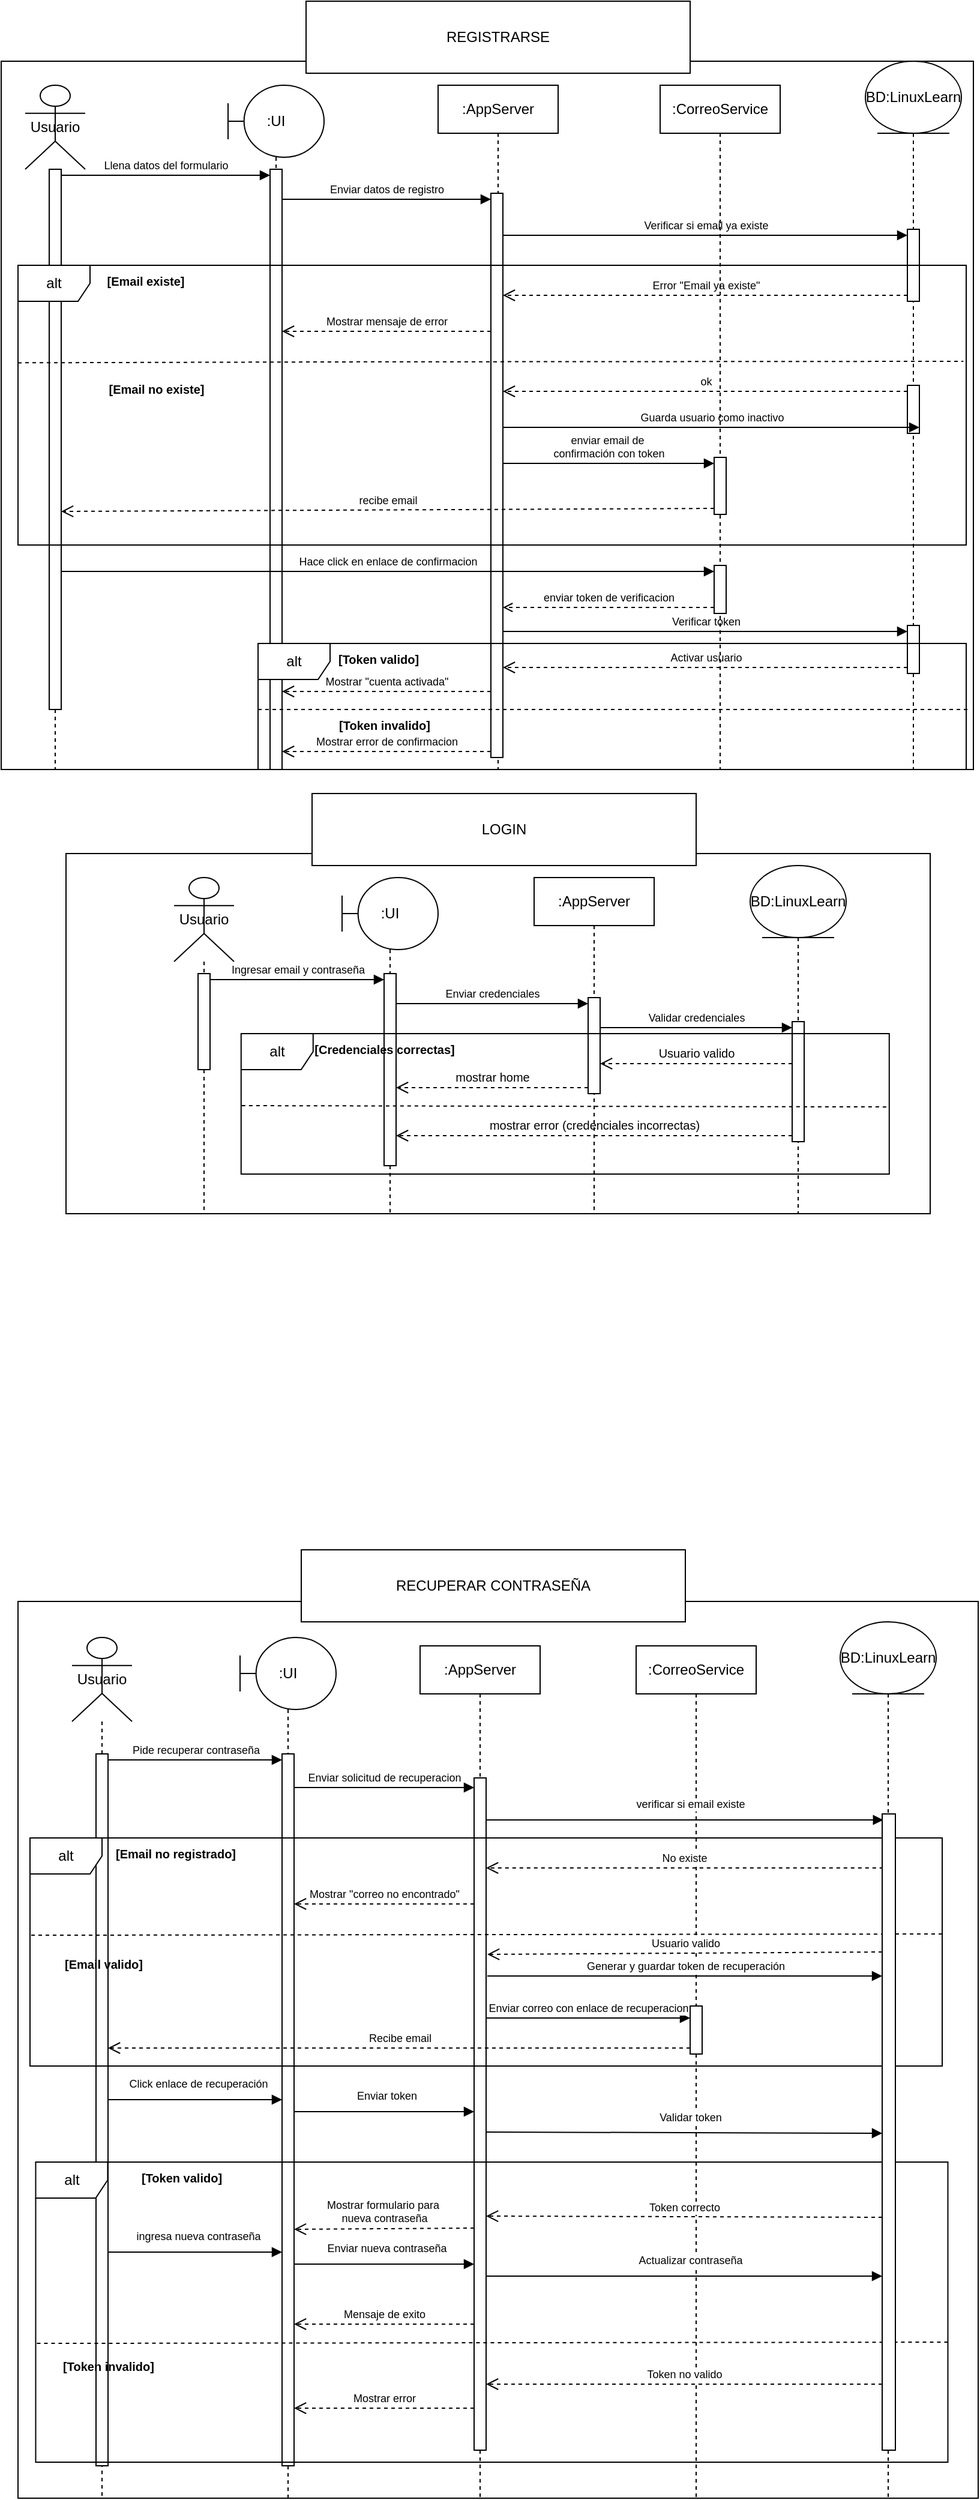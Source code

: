 <mxfile version="28.1.2">
  <diagram name="Página-1" id="nSUWDhd3Jh8U2nydc0y9">
    <mxGraphModel dx="336" dy="-464" grid="1" gridSize="10" guides="1" tooltips="1" connect="1" arrows="1" fold="1" page="1" pageScale="1" pageWidth="827" pageHeight="1169" math="0" shadow="0">
      <root>
        <mxCell id="0" />
        <mxCell id="1" parent="0" />
        <mxCell id="R3Ze9OEiheNbRMXw7LAC-172" value="" style="html=1;points=[[0,0,0,0,5],[0,1,0,0,-5],[1,0,0,0,5],[1,1,0,0,-5]];perimeter=orthogonalPerimeter;outlineConnect=0;targetShapes=umlLifeline;portConstraint=eastwest;newEdgeStyle={&quot;curved&quot;:0,&quot;rounded&quot;:0};" vertex="1" parent="1">
          <mxGeometry x="1226" y="2802" width="10" height="28" as="geometry" />
        </mxCell>
        <mxCell id="R3Ze9OEiheNbRMXw7LAC-193" value="" style="html=1;points=[[0,0,0,0,5],[0,1,0,0,-5],[1,0,0,0,5],[1,1,0,0,-5]];perimeter=orthogonalPerimeter;outlineConnect=0;targetShapes=umlLifeline;portConstraint=eastwest;newEdgeStyle={&quot;curved&quot;:0,&quot;rounded&quot;:0};" vertex="1" parent="1">
          <mxGeometry x="1225" y="3020" width="10" height="20" as="geometry" />
        </mxCell>
        <mxCell id="R3Ze9OEiheNbRMXw7LAC-201" value="" style="html=1;points=[[0,0,0,0,5],[0,1,0,0,-5],[1,0,0,0,5],[1,1,0,0,-5]];perimeter=orthogonalPerimeter;outlineConnect=0;targetShapes=umlLifeline;portConstraint=eastwest;newEdgeStyle={&quot;curved&quot;:0,&quot;rounded&quot;:0};" vertex="1" parent="1">
          <mxGeometry x="1225" y="3060" width="10" height="20" as="geometry" />
        </mxCell>
        <mxCell id="R3Ze9OEiheNbRMXw7LAC-167" value="" style="html=1;points=[[0,0,0,0,5],[0,1,0,0,-5],[1,0,0,0,5],[1,1,0,0,-5]];perimeter=orthogonalPerimeter;outlineConnect=0;targetShapes=umlLifeline;portConstraint=eastwest;newEdgeStyle={&quot;curved&quot;:0,&quot;rounded&quot;:0};" vertex="1" parent="1">
          <mxGeometry x="1065" y="2760" width="10" height="30" as="geometry" />
        </mxCell>
        <mxCell id="R3Ze9OEiheNbRMXw7LAC-194" value="" style="html=1;points=[[0,0,0,0,5],[0,1,0,0,-5],[1,0,0,0,5],[1,1,0,0,-5]];perimeter=orthogonalPerimeter;outlineConnect=0;targetShapes=umlLifeline;portConstraint=eastwest;newEdgeStyle={&quot;curved&quot;:0,&quot;rounded&quot;:0};" vertex="1" parent="1">
          <mxGeometry x="1065" y="3031" width="10" height="29" as="geometry" />
        </mxCell>
        <mxCell id="R3Ze9OEiheNbRMXw7LAC-198" value="" style="html=1;points=[[0,0,0,0,5],[0,1,0,0,-5],[1,0,0,0,5],[1,1,0,0,-5]];perimeter=orthogonalPerimeter;outlineConnect=0;targetShapes=umlLifeline;portConstraint=eastwest;newEdgeStyle={&quot;curved&quot;:0,&quot;rounded&quot;:0};" vertex="1" parent="1">
          <mxGeometry x="1065" y="3060" width="10" height="60" as="geometry" />
        </mxCell>
        <mxCell id="R3Ze9OEiheNbRMXw7LAC-207" value="" style="html=1;points=[[0,0,0,0,5],[0,1,0,0,-5],[1,0,0,0,5],[1,1,0,0,-5]];perimeter=orthogonalPerimeter;outlineConnect=0;targetShapes=umlLifeline;portConstraint=eastwest;newEdgeStyle={&quot;curved&quot;:0,&quot;rounded&quot;:0};" vertex="1" parent="1">
          <mxGeometry x="1065" y="3180" width="10" height="30" as="geometry" />
        </mxCell>
        <mxCell id="R3Ze9OEiheNbRMXw7LAC-120" value="" style="rounded=0;whiteSpace=wrap;html=1;labelBackgroundColor=none;" vertex="1" parent="1">
          <mxGeometry x="845" y="2513" width="800" height="747" as="geometry" />
        </mxCell>
        <mxCell id="aPycU-Eq9o8mFGcGbb0F-111" value="" style="html=1;points=[[0,0,0,0,5],[0,1,0,0,-5],[1,0,0,0,5],[1,1,0,0,-5]];perimeter=orthogonalPerimeter;outlineConnect=0;targetShapes=umlLifeline;portConstraint=eastwest;newEdgeStyle={&quot;curved&quot;:0,&quot;rounded&quot;:0};labelBackgroundColor=none;" parent="1" vertex="1">
          <mxGeometry x="1596" y="1626" width="10" height="34" as="geometry" />
        </mxCell>
        <mxCell id="aPycU-Eq9o8mFGcGbb0F-105" value="" style="html=1;points=[[0,0,0,0,5],[0,1,0,0,-5],[1,0,0,0,5],[1,1,0,0,-5]];perimeter=orthogonalPerimeter;outlineConnect=0;targetShapes=umlLifeline;portConstraint=eastwest;newEdgeStyle={&quot;curved&quot;:0,&quot;rounded&quot;:0};labelBackgroundColor=none;" parent="1" vertex="1">
          <mxGeometry x="1596" y="1600" width="10" height="30" as="geometry" />
        </mxCell>
        <mxCell id="aPycU-Eq9o8mFGcGbb0F-99" value="" style="html=1;points=[[0,0,0,0,5],[0,1,0,0,-5],[1,0,0,0,5],[1,1,0,0,-5]];perimeter=orthogonalPerimeter;outlineConnect=0;targetShapes=umlLifeline;portConstraint=eastwest;newEdgeStyle={&quot;curved&quot;:0,&quot;rounded&quot;:0};labelBackgroundColor=none;" parent="1" vertex="1">
          <mxGeometry x="1135" y="1570" width="10" height="30" as="geometry" />
        </mxCell>
        <mxCell id="aPycU-Eq9o8mFGcGbb0F-7" value="" style="rounded=0;whiteSpace=wrap;html=1;labelBackgroundColor=none;" parent="1" vertex="1">
          <mxGeometry x="831" y="1230" width="810" height="590" as="geometry" />
        </mxCell>
        <mxCell id="aPycU-Eq9o8mFGcGbb0F-8" value="Usuario" style="shape=umlLifeline;perimeter=lifelinePerimeter;whiteSpace=wrap;html=1;container=1;dropTarget=0;collapsible=0;recursiveResize=0;outlineConnect=0;portConstraint=eastwest;newEdgeStyle={&quot;curved&quot;:0,&quot;rounded&quot;:0};participant=umlActor;size=70;labelBackgroundColor=none;" parent="1" vertex="1">
          <mxGeometry x="851" y="1250" width="50" height="570" as="geometry" />
        </mxCell>
        <mxCell id="aPycU-Eq9o8mFGcGbb0F-88" value="" style="html=1;points=[[0,0,0,0,5],[0,1,0,0,-5],[1,0,0,0,5],[1,1,0,0,-5]];perimeter=orthogonalPerimeter;outlineConnect=0;targetShapes=umlLifeline;portConstraint=eastwest;newEdgeStyle={&quot;curved&quot;:0,&quot;rounded&quot;:0};labelBackgroundColor=none;" parent="aPycU-Eq9o8mFGcGbb0F-8" vertex="1">
          <mxGeometry x="20" y="70" width="10" height="80" as="geometry" />
        </mxCell>
        <mxCell id="aPycU-Eq9o8mFGcGbb0F-107" value="" style="html=1;points=[[0,0,0,0,5],[0,1,0,0,-5],[1,0,0,0,5],[1,1,0,0,-5]];perimeter=orthogonalPerimeter;outlineConnect=0;targetShapes=umlLifeline;portConstraint=eastwest;newEdgeStyle={&quot;curved&quot;:0,&quot;rounded&quot;:0};labelBackgroundColor=none;" parent="aPycU-Eq9o8mFGcGbb0F-8" vertex="1">
          <mxGeometry x="20" y="350" width="10" height="60" as="geometry" />
        </mxCell>
        <mxCell id="R3Ze9OEiheNbRMXw7LAC-75" value="" style="html=1;points=[[0,0,0,0,5],[0,1,0,0,-5],[1,0,0,0,5],[1,1,0,0,-5]];perimeter=orthogonalPerimeter;outlineConnect=0;targetShapes=umlLifeline;portConstraint=eastwest;newEdgeStyle={&quot;curved&quot;:0,&quot;rounded&quot;:0};" vertex="1" parent="aPycU-Eq9o8mFGcGbb0F-8">
          <mxGeometry x="20" y="70" width="10" height="450" as="geometry" />
        </mxCell>
        <mxCell id="aPycU-Eq9o8mFGcGbb0F-9" value="REGISTRARSE" style="rounded=0;whiteSpace=wrap;html=1;labelBackgroundColor=none;" parent="1" vertex="1">
          <mxGeometry x="1085" y="1180" width="320" height="60" as="geometry" />
        </mxCell>
        <mxCell id="aPycU-Eq9o8mFGcGbb0F-16" value=":UI" style="shape=umlLifeline;perimeter=lifelinePerimeter;whiteSpace=wrap;html=1;container=1;dropTarget=0;collapsible=0;recursiveResize=0;outlineConnect=0;portConstraint=eastwest;newEdgeStyle={&quot;curved&quot;:0,&quot;rounded&quot;:0};participant=umlBoundary;size=60;align=center;labelBackgroundColor=none;" parent="1" vertex="1">
          <mxGeometry x="1020" y="1250" width="80" height="570" as="geometry" />
        </mxCell>
        <mxCell id="R3Ze9OEiheNbRMXw7LAC-128" value="" style="html=1;points=[[0,0,0,0,5],[0,1,0,0,-5],[1,0,0,0,5],[1,1,0,0,-5]];perimeter=orthogonalPerimeter;outlineConnect=0;targetShapes=umlLifeline;portConstraint=eastwest;newEdgeStyle={&quot;curved&quot;:0,&quot;rounded&quot;:0};" vertex="1" parent="aPycU-Eq9o8mFGcGbb0F-16">
          <mxGeometry x="35" y="200" width="10" height="80" as="geometry" />
        </mxCell>
        <mxCell id="R3Ze9OEiheNbRMXw7LAC-130" value="" style="html=1;points=[[0,0,0,0,5],[0,1,0,0,-5],[1,0,0,0,5],[1,1,0,0,-5]];perimeter=orthogonalPerimeter;outlineConnect=0;targetShapes=umlLifeline;portConstraint=eastwest;newEdgeStyle={&quot;curved&quot;:0,&quot;rounded&quot;:0};" vertex="1" parent="aPycU-Eq9o8mFGcGbb0F-16">
          <mxGeometry x="35" y="500" width="10" height="60" as="geometry" />
        </mxCell>
        <mxCell id="aPycU-Eq9o8mFGcGbb0F-89" value="" style="html=1;points=[[0,0,0,0,5],[0,1,0,0,-5],[1,0,0,0,5],[1,1,0,0,-5]];perimeter=orthogonalPerimeter;outlineConnect=0;targetShapes=umlLifeline;portConstraint=eastwest;newEdgeStyle={&quot;curved&quot;:0,&quot;rounded&quot;:0};labelBackgroundColor=none;" parent="aPycU-Eq9o8mFGcGbb0F-16" vertex="1">
          <mxGeometry x="35" y="70" width="10" height="30" as="geometry" />
        </mxCell>
        <mxCell id="R3Ze9OEiheNbRMXw7LAC-76" value="" style="html=1;points=[[0,0,0,0,5],[0,1,0,0,-5],[1,0,0,0,5],[1,1,0,0,-5]];perimeter=orthogonalPerimeter;outlineConnect=0;targetShapes=umlLifeline;portConstraint=eastwest;newEdgeStyle={&quot;curved&quot;:0,&quot;rounded&quot;:0};" vertex="1" parent="aPycU-Eq9o8mFGcGbb0F-16">
          <mxGeometry x="35" y="70" width="10" height="500" as="geometry" />
        </mxCell>
        <mxCell id="aPycU-Eq9o8mFGcGbb0F-18" value="BD:LinuxLearn" style="shape=umlLifeline;perimeter=lifelinePerimeter;whiteSpace=wrap;html=1;container=1;dropTarget=0;collapsible=0;recursiveResize=0;outlineConnect=0;portConstraint=eastwest;newEdgeStyle={&quot;curved&quot;:0,&quot;rounded&quot;:0};participant=umlEntity;size=60;labelBackgroundColor=none;" parent="1" vertex="1">
          <mxGeometry x="1551" y="1230" width="80" height="590" as="geometry" />
        </mxCell>
        <mxCell id="aPycU-Eq9o8mFGcGbb0F-93" value="" style="html=1;points=[[0,0,0,0,5],[0,1,0,0,-5],[1,0,0,0,5],[1,1,0,0,-5]];perimeter=orthogonalPerimeter;outlineConnect=0;targetShapes=umlLifeline;portConstraint=eastwest;newEdgeStyle={&quot;curved&quot;:0,&quot;rounded&quot;:0};labelBackgroundColor=none;" parent="aPycU-Eq9o8mFGcGbb0F-18" vertex="1">
          <mxGeometry x="35" y="140" width="10" height="60" as="geometry" />
        </mxCell>
        <mxCell id="aPycU-Eq9o8mFGcGbb0F-121" value="" style="html=1;points=[[0,0,0,0,5],[0,1,0,0,-5],[1,0,0,0,5],[1,1,0,0,-5]];perimeter=orthogonalPerimeter;outlineConnect=0;targetShapes=umlLifeline;portConstraint=eastwest;newEdgeStyle={&quot;curved&quot;:0,&quot;rounded&quot;:0};labelBackgroundColor=none;" parent="aPycU-Eq9o8mFGcGbb0F-18" vertex="1">
          <mxGeometry x="35" y="470" width="10" height="40" as="geometry" />
        </mxCell>
        <mxCell id="R3Ze9OEiheNbRMXw7LAC-79" value="" style="html=1;points=[[0,0,0,0,5],[0,1,0,0,-5],[1,0,0,0,5],[1,1,0,0,-5]];perimeter=orthogonalPerimeter;outlineConnect=0;targetShapes=umlLifeline;portConstraint=eastwest;newEdgeStyle={&quot;curved&quot;:0,&quot;rounded&quot;:0};" vertex="1" parent="aPycU-Eq9o8mFGcGbb0F-18">
          <mxGeometry x="35" y="270" width="10" height="40" as="geometry" />
        </mxCell>
        <mxCell id="aPycU-Eq9o8mFGcGbb0F-19" value=":AppServer" style="shape=umlLifeline;perimeter=lifelinePerimeter;whiteSpace=wrap;html=1;container=1;dropTarget=0;collapsible=0;recursiveResize=0;outlineConnect=0;portConstraint=eastwest;newEdgeStyle={&quot;curved&quot;:0,&quot;rounded&quot;:0};labelBackgroundColor=none;" parent="1" vertex="1">
          <mxGeometry x="1195" y="1250" width="100" height="570" as="geometry" />
        </mxCell>
        <mxCell id="aPycU-Eq9o8mFGcGbb0F-136" value="" style="html=1;points=[[0,0,0,0,5],[0,1,0,0,-5],[1,0,0,0,5],[1,1,0,0,-5]];perimeter=orthogonalPerimeter;outlineConnect=0;targetShapes=umlLifeline;portConstraint=eastwest;newEdgeStyle={&quot;curved&quot;:0,&quot;rounded&quot;:0};labelBackgroundColor=none;" parent="aPycU-Eq9o8mFGcGbb0F-19" vertex="1">
          <mxGeometry x="44" y="550" width="10" height="10" as="geometry" />
        </mxCell>
        <mxCell id="aPycU-Eq9o8mFGcGbb0F-129" value="" style="html=1;points=[[0,0,0,0,5],[0,1,0,0,-5],[1,0,0,0,5],[1,1,0,0,-5]];perimeter=orthogonalPerimeter;outlineConnect=0;targetShapes=umlLifeline;portConstraint=eastwest;newEdgeStyle={&quot;curved&quot;:0,&quot;rounded&quot;:0};labelBackgroundColor=none;" parent="aPycU-Eq9o8mFGcGbb0F-19" vertex="1">
          <mxGeometry x="44" y="480" width="10" height="30" as="geometry" />
        </mxCell>
        <mxCell id="aPycU-Eq9o8mFGcGbb0F-112" value="" style="html=1;points=[[0,0,0,0,5],[0,1,0,0,-5],[1,0,0,0,5],[1,1,0,0,-5]];perimeter=orthogonalPerimeter;outlineConnect=0;targetShapes=umlLifeline;portConstraint=eastwest;newEdgeStyle={&quot;curved&quot;:0,&quot;rounded&quot;:0};labelBackgroundColor=none;" parent="aPycU-Eq9o8mFGcGbb0F-19" vertex="1">
          <mxGeometry x="48" y="310" width="6" height="25" as="geometry" />
        </mxCell>
        <mxCell id="aPycU-Eq9o8mFGcGbb0F-106" value="" style="html=1;points=[[0,0,0,0,5],[0,1,0,0,-5],[1,0,0,0,5],[1,1,0,0,-5]];perimeter=orthogonalPerimeter;outlineConnect=0;targetShapes=umlLifeline;portConstraint=eastwest;newEdgeStyle={&quot;curved&quot;:0,&quot;rounded&quot;:0};labelBackgroundColor=none;" parent="aPycU-Eq9o8mFGcGbb0F-19" vertex="1">
          <mxGeometry x="44" y="250" width="10" height="40" as="geometry" />
        </mxCell>
        <mxCell id="aPycU-Eq9o8mFGcGbb0F-91" value="" style="html=1;points=[[0,0,0,0,5],[0,1,0,0,-5],[1,0,0,0,5],[1,1,0,0,-5]];perimeter=orthogonalPerimeter;outlineConnect=0;targetShapes=umlLifeline;portConstraint=eastwest;newEdgeStyle={&quot;curved&quot;:0,&quot;rounded&quot;:0};labelBackgroundColor=none;" parent="aPycU-Eq9o8mFGcGbb0F-19" vertex="1">
          <mxGeometry x="44" y="90" width="10" height="40" as="geometry" />
        </mxCell>
        <mxCell id="aPycU-Eq9o8mFGcGbb0F-96" value="" style="html=1;points=[[0,0,0,0,5],[0,1,0,0,-5],[1,0,0,0,5],[1,1,0,0,-5]];perimeter=orthogonalPerimeter;outlineConnect=0;targetShapes=umlLifeline;portConstraint=eastwest;newEdgeStyle={&quot;curved&quot;:0,&quot;rounded&quot;:0};labelBackgroundColor=none;" parent="aPycU-Eq9o8mFGcGbb0F-19" vertex="1">
          <mxGeometry x="44" y="170" width="10" height="40" as="geometry" />
        </mxCell>
        <mxCell id="aPycU-Eq9o8mFGcGbb0F-126" value="" style="html=1;points=[[0,0,0,0,5],[0,1,0,0,-5],[1,0,0,0,5],[1,1,0,0,-5]];perimeter=orthogonalPerimeter;outlineConnect=0;targetShapes=umlLifeline;portConstraint=eastwest;newEdgeStyle={&quot;curved&quot;:0,&quot;rounded&quot;:0};labelBackgroundColor=none;" parent="aPycU-Eq9o8mFGcGbb0F-19" vertex="1">
          <mxGeometry x="44" y="430" width="10" height="30" as="geometry" />
        </mxCell>
        <mxCell id="R3Ze9OEiheNbRMXw7LAC-77" value="" style="html=1;points=[[0,0,0,0,5],[0,1,0,0,-5],[1,0,0,0,5],[1,1,0,0,-5]];perimeter=orthogonalPerimeter;outlineConnect=0;targetShapes=umlLifeline;portConstraint=eastwest;newEdgeStyle={&quot;curved&quot;:0,&quot;rounded&quot;:0};" vertex="1" parent="aPycU-Eq9o8mFGcGbb0F-19">
          <mxGeometry x="44" y="90" width="10" height="470" as="geometry" />
        </mxCell>
        <mxCell id="aPycU-Eq9o8mFGcGbb0F-20" value=":CorreoService&lt;span style=&quot;color: rgba(0, 0, 0, 0); font-family: monospace; font-size: 0px; text-align: start; text-wrap-mode: nowrap;&quot;&gt;%3CmxGraphModel%3E%3Croot%3E%3CmxCell%20id%3D%220%22%2F%3E%3CmxCell%20id%3D%221%22%20parent%3D%220%22%2F%3E%3CmxCell%20id%3D%222%22%20value%3D%22%3AObject%22%20style%3D%22shape%3DumlLifeline%3Bperimeter%3DlifelinePerimeter%3BwhiteSpace%3Dwrap%3Bhtml%3D1%3Bcontainer%3D1%3BdropTarget%3D0%3Bcollapsible%3D0%3BrecursiveResize%3D0%3BoutlineConnect%3D0%3BportConstraint%3Deastwest%3BnewEdgeStyle%3D%7B%26quot%3Bcurved%26quot%3B%3A0%2C%26quot%3Brounded%26quot%3B%3A0%7D%3B%22%20vertex%3D%221%22%20parent%3D%221%22%3E%3CmxGeometry%20x%3D%22254%22%20y%3D%22140%22%20width%3D%22100%22%20height%3D%22300%22%20as%3D%22geometry%22%2F%3E%3C%2FmxCell%3E%3C%2Froot%3E%3C%2FmxGraphModel%3E&lt;/span&gt;" style="shape=umlLifeline;perimeter=lifelinePerimeter;whiteSpace=wrap;html=1;container=1;dropTarget=0;collapsible=0;recursiveResize=0;outlineConnect=0;portConstraint=eastwest;newEdgeStyle={&quot;curved&quot;:0,&quot;rounded&quot;:0};size=40;labelBackgroundColor=none;" parent="1" vertex="1">
          <mxGeometry x="1380" y="1250" width="100" height="570" as="geometry" />
        </mxCell>
        <mxCell id="aPycU-Eq9o8mFGcGbb0F-114" value="" style="html=1;points=[[0,0,0,0,5],[0,1,0,0,-5],[1,0,0,0,5],[1,1,0,0,-5]];perimeter=orthogonalPerimeter;outlineConnect=0;targetShapes=umlLifeline;portConstraint=eastwest;newEdgeStyle={&quot;curved&quot;:0,&quot;rounded&quot;:0};labelBackgroundColor=none;" parent="aPycU-Eq9o8mFGcGbb0F-20" vertex="1">
          <mxGeometry x="45" y="310" width="10" height="47.5" as="geometry" />
        </mxCell>
        <mxCell id="aPycU-Eq9o8mFGcGbb0F-118" value="" style="html=1;points=[[0,0,0,0,5],[0,1,0,0,-5],[1,0,0,0,5],[1,1,0,0,-5]];perimeter=orthogonalPerimeter;outlineConnect=0;targetShapes=umlLifeline;portConstraint=eastwest;newEdgeStyle={&quot;curved&quot;:0,&quot;rounded&quot;:0};labelBackgroundColor=none;" parent="aPycU-Eq9o8mFGcGbb0F-20" vertex="1">
          <mxGeometry x="45" y="400" width="10" height="40" as="geometry" />
        </mxCell>
        <mxCell id="aPycU-Eq9o8mFGcGbb0F-90" value="&lt;font style=&quot;font-size: 9px;&quot;&gt;Llena datos del formulario&lt;/font&gt;" style="html=1;verticalAlign=bottom;endArrow=block;curved=0;rounded=0;exitX=1;exitY=0;exitDx=0;exitDy=5;exitPerimeter=0;entryX=0;entryY=0;entryDx=0;entryDy=5;entryPerimeter=0;labelBackgroundColor=none;fontColor=default;" parent="1" source="aPycU-Eq9o8mFGcGbb0F-88" target="aPycU-Eq9o8mFGcGbb0F-89" edge="1">
          <mxGeometry width="80" relative="1" as="geometry">
            <mxPoint x="1101" y="1490" as="sourcePoint" />
            <mxPoint x="1181" y="1490" as="targetPoint" />
          </mxGeometry>
        </mxCell>
        <mxCell id="aPycU-Eq9o8mFGcGbb0F-92" value="&lt;font style=&quot;font-size: 9px;&quot;&gt;Enviar datos de registro&lt;/font&gt;" style="html=1;verticalAlign=bottom;endArrow=block;curved=0;rounded=0;entryX=0;entryY=0;entryDx=0;entryDy=5;entryPerimeter=0;exitX=1;exitY=1;exitDx=0;exitDy=-5;exitPerimeter=0;labelBackgroundColor=none;fontColor=default;" parent="1" source="aPycU-Eq9o8mFGcGbb0F-89" target="aPycU-Eq9o8mFGcGbb0F-91" edge="1">
          <mxGeometry width="80" relative="1" as="geometry">
            <mxPoint x="1101" y="1490" as="sourcePoint" />
            <mxPoint x="1181" y="1490" as="targetPoint" />
          </mxGeometry>
        </mxCell>
        <mxCell id="aPycU-Eq9o8mFGcGbb0F-94" value="Verificar si email ya existe" style="html=1;verticalAlign=bottom;endArrow=block;curved=0;rounded=0;exitX=1;exitY=1;exitDx=0;exitDy=-5;exitPerimeter=0;entryX=0;entryY=0;entryDx=0;entryDy=5;entryPerimeter=0;fontSize=9;labelBackgroundColor=none;fontColor=default;" parent="1" source="aPycU-Eq9o8mFGcGbb0F-91" target="aPycU-Eq9o8mFGcGbb0F-93" edge="1">
          <mxGeometry width="80" relative="1" as="geometry">
            <mxPoint x="1331" y="1510" as="sourcePoint" />
            <mxPoint x="1411" y="1510" as="targetPoint" />
          </mxGeometry>
        </mxCell>
        <mxCell id="aPycU-Eq9o8mFGcGbb0F-95" value="alt" style="shape=umlFrame;whiteSpace=wrap;html=1;pointerEvents=0;labelBackgroundColor=none;" parent="1" vertex="1">
          <mxGeometry x="845" y="1400" width="790" height="233" as="geometry" />
        </mxCell>
        <mxCell id="aPycU-Eq9o8mFGcGbb0F-97" value="[Email existe]" style="text;align=center;fontStyle=1;verticalAlign=middle;spacingLeft=3;spacingRight=3;rotatable=0;points=[[0,0.5],[1,0.5]];portConstraint=eastwest;html=1;fontSize=10;labelBackgroundColor=none;" parent="1" vertex="1">
          <mxGeometry x="911" y="1400" width="80" height="26" as="geometry" />
        </mxCell>
        <mxCell id="aPycU-Eq9o8mFGcGbb0F-98" value="Error &quot;Email ya existe&quot;" style="html=1;verticalAlign=bottom;endArrow=open;dashed=1;endSize=8;curved=0;rounded=0;exitX=0;exitY=1;exitDx=0;exitDy=-5;exitPerimeter=0;entryX=1;entryY=0;entryDx=0;entryDy=5;entryPerimeter=0;fontSize=9;labelBackgroundColor=none;fontColor=default;" parent="1" source="aPycU-Eq9o8mFGcGbb0F-93" target="aPycU-Eq9o8mFGcGbb0F-96" edge="1">
          <mxGeometry relative="1" as="geometry">
            <mxPoint x="1291" y="1540" as="sourcePoint" />
            <mxPoint x="1211" y="1540" as="targetPoint" />
          </mxGeometry>
        </mxCell>
        <mxCell id="aPycU-Eq9o8mFGcGbb0F-100" value="Mostrar mensaje de error" style="html=1;verticalAlign=bottom;endArrow=open;dashed=1;endSize=8;curved=0;rounded=0;exitX=0;exitY=1;exitDx=0;exitDy=-5;exitPerimeter=0;fontSize=9;labelBackgroundColor=none;fontColor=default;" parent="1" source="aPycU-Eq9o8mFGcGbb0F-96" target="R3Ze9OEiheNbRMXw7LAC-128" edge="1">
          <mxGeometry relative="1" as="geometry">
            <mxPoint x="1281" y="1510" as="sourcePoint" />
            <mxPoint x="1145" y="1575" as="targetPoint" />
          </mxGeometry>
        </mxCell>
        <mxCell id="aPycU-Eq9o8mFGcGbb0F-101" value="" style="endArrow=none;dashed=1;html=1;rounded=0;exitX=-0.001;exitY=0.344;exitDx=0;exitDy=0;exitPerimeter=0;entryX=0.996;entryY=0.338;entryDx=0;entryDy=0;entryPerimeter=0;labelBackgroundColor=none;fontColor=default;" parent="1" edge="1">
          <mxGeometry width="50" height="50" relative="1" as="geometry">
            <mxPoint x="845" y="1481.2" as="sourcePoint" />
            <mxPoint x="1632.63" y="1480" as="targetPoint" />
            <Array as="points">
              <mxPoint x="1140.79" y="1480.4" />
            </Array>
          </mxGeometry>
        </mxCell>
        <mxCell id="aPycU-Eq9o8mFGcGbb0F-104" value="[Email no existe]" style="text;align=center;fontStyle=1;verticalAlign=middle;spacingLeft=3;spacingRight=3;rotatable=0;points=[[0,0.5],[1,0.5]];portConstraint=eastwest;html=1;fontSize=10;labelBackgroundColor=none;" parent="1" vertex="1">
          <mxGeometry x="920" y="1490" width="80" height="26" as="geometry" />
        </mxCell>
        <mxCell id="aPycU-Eq9o8mFGcGbb0F-109" value="ok" style="html=1;verticalAlign=bottom;endArrow=open;dashed=1;endSize=8;curved=0;rounded=0;exitX=0;exitY=0;exitDx=0;exitDy=5;exitPerimeter=0;entryX=1;entryY=0;entryDx=0;entryDy=5;entryPerimeter=0;fontSize=9;labelBackgroundColor=none;fontColor=default;" parent="1" source="R3Ze9OEiheNbRMXw7LAC-79" target="aPycU-Eq9o8mFGcGbb0F-106" edge="1">
          <mxGeometry relative="1" as="geometry">
            <mxPoint x="1271" y="1730" as="sourcePoint" />
            <mxPoint x="1191" y="1730" as="targetPoint" />
          </mxGeometry>
        </mxCell>
        <mxCell id="aPycU-Eq9o8mFGcGbb0F-110" value="Guarda usuario como inactivo" style="html=1;verticalAlign=bottom;endArrow=block;curved=0;rounded=0;exitX=1;exitY=1;exitDx=0;exitDy=-5;exitPerimeter=0;fontSize=9;labelBackgroundColor=none;fontColor=default;entryX=1;entryY=1;entryDx=0;entryDy=-5;entryPerimeter=0;" parent="1" source="aPycU-Eq9o8mFGcGbb0F-106" target="R3Ze9OEiheNbRMXw7LAC-79" edge="1">
          <mxGeometry width="80" relative="1" as="geometry">
            <mxPoint x="1291" y="1690" as="sourcePoint" />
            <mxPoint x="1371" y="1690" as="targetPoint" />
          </mxGeometry>
        </mxCell>
        <mxCell id="aPycU-Eq9o8mFGcGbb0F-113" value="enviar email de&amp;nbsp;&lt;div&gt;confirmación con token&lt;/div&gt;" style="html=1;verticalAlign=bottom;endArrow=block;curved=0;rounded=0;exitX=1;exitY=0;exitDx=0;exitDy=5;exitPerimeter=0;fontSize=9;entryX=0;entryY=0;entryDx=0;entryDy=5;entryPerimeter=0;labelBackgroundColor=none;fontColor=default;" parent="1" source="aPycU-Eq9o8mFGcGbb0F-112" target="aPycU-Eq9o8mFGcGbb0F-114" edge="1">
          <mxGeometry width="80" relative="1" as="geometry">
            <mxPoint x="1291" y="1690" as="sourcePoint" />
            <mxPoint x="1371" y="1690" as="targetPoint" />
          </mxGeometry>
        </mxCell>
        <mxCell id="aPycU-Eq9o8mFGcGbb0F-115" value="recibe email" style="html=1;verticalAlign=bottom;endArrow=open;dashed=1;endSize=8;curved=0;rounded=0;exitX=0;exitY=1;exitDx=0;exitDy=-5;exitPerimeter=0;entryX=1;entryY=0;entryDx=0;entryDy=5;entryPerimeter=0;fontSize=9;labelBackgroundColor=none;fontColor=default;" parent="1" source="aPycU-Eq9o8mFGcGbb0F-114" target="aPycU-Eq9o8mFGcGbb0F-107" edge="1">
          <mxGeometry relative="1" as="geometry">
            <mxPoint x="1391" y="1690" as="sourcePoint" />
            <mxPoint x="1311" y="1690" as="targetPoint" />
          </mxGeometry>
        </mxCell>
        <mxCell id="aPycU-Eq9o8mFGcGbb0F-120" value="Hace click en enlace de confirmacion" style="html=1;verticalAlign=bottom;endArrow=block;curved=0;rounded=0;exitX=1;exitY=1;exitDx=0;exitDy=-5;exitPerimeter=0;fontSize=9;entryX=0;entryY=0;entryDx=0;entryDy=5;entryPerimeter=0;labelBackgroundColor=none;fontColor=default;" parent="1" source="aPycU-Eq9o8mFGcGbb0F-107" target="aPycU-Eq9o8mFGcGbb0F-118" edge="1">
          <mxGeometry width="80" relative="1" as="geometry">
            <mxPoint x="946" y="1790" as="sourcePoint" />
            <mxPoint x="1276" y="1790" as="targetPoint" />
          </mxGeometry>
        </mxCell>
        <mxCell id="aPycU-Eq9o8mFGcGbb0F-124" value="alt" style="shape=umlFrame;whiteSpace=wrap;html=1;pointerEvents=0;labelBackgroundColor=none;" parent="1" vertex="1">
          <mxGeometry x="1045" y="1715" width="590" height="105" as="geometry" />
        </mxCell>
        <mxCell id="aPycU-Eq9o8mFGcGbb0F-125" value="[Token valido]" style="text;align=center;fontStyle=1;verticalAlign=middle;spacingLeft=3;spacingRight=3;rotatable=0;points=[[0,0.5],[1,0.5]];portConstraint=eastwest;html=1;fontSize=10;labelBackgroundColor=none;" parent="1" vertex="1">
          <mxGeometry x="1105" y="1715" width="80" height="26" as="geometry" />
        </mxCell>
        <mxCell id="aPycU-Eq9o8mFGcGbb0F-127" value="enviar token de verificacion" style="html=1;verticalAlign=bottom;endArrow=open;curved=0;rounded=0;entryX=1;entryY=0;entryDx=0;entryDy=5;entryPerimeter=0;exitX=0;exitY=1;exitDx=0;exitDy=-5;exitPerimeter=0;fontSize=9;labelBackgroundColor=none;fontColor=default;dashed=1;endFill=0;" parent="1" source="aPycU-Eq9o8mFGcGbb0F-118" target="aPycU-Eq9o8mFGcGbb0F-126" edge="1">
          <mxGeometry width="80" relative="1" as="geometry">
            <mxPoint x="1231" y="1850" as="sourcePoint" />
            <mxPoint x="1311" y="1850" as="targetPoint" />
          </mxGeometry>
        </mxCell>
        <mxCell id="aPycU-Eq9o8mFGcGbb0F-128" value="Verificar token" style="html=1;verticalAlign=bottom;endArrow=block;curved=0;rounded=0;entryX=0;entryY=0;entryDx=0;entryDy=5;entryPerimeter=0;exitX=1;exitY=1;exitDx=0;exitDy=-5;exitPerimeter=0;fontSize=9;labelBackgroundColor=none;fontColor=default;" parent="1" source="aPycU-Eq9o8mFGcGbb0F-126" target="aPycU-Eq9o8mFGcGbb0F-121" edge="1">
          <mxGeometry width="80" relative="1" as="geometry">
            <mxPoint x="1231" y="1850" as="sourcePoint" />
            <mxPoint x="1311" y="1850" as="targetPoint" />
          </mxGeometry>
        </mxCell>
        <mxCell id="aPycU-Eq9o8mFGcGbb0F-131" value="&lt;font style=&quot;font-size: 9px;&quot;&gt;Activar usuario&lt;/font&gt;" style="html=1;verticalAlign=bottom;endArrow=open;dashed=1;endSize=8;curved=0;rounded=0;exitX=0;exitY=1;exitDx=0;exitDy=-5;exitPerimeter=0;entryX=1;entryY=0;entryDx=0;entryDy=5;entryPerimeter=0;labelBackgroundColor=none;fontColor=default;" parent="1" source="aPycU-Eq9o8mFGcGbb0F-121" target="aPycU-Eq9o8mFGcGbb0F-129" edge="1">
          <mxGeometry relative="1" as="geometry">
            <mxPoint x="1351" y="1930" as="sourcePoint" />
            <mxPoint x="1271" y="1930" as="targetPoint" />
          </mxGeometry>
        </mxCell>
        <mxCell id="aPycU-Eq9o8mFGcGbb0F-133" value="&lt;font style=&quot;font-size: 9px;&quot;&gt;Mostrar &quot;cuenta activada&quot;&lt;/font&gt;" style="html=1;verticalAlign=bottom;endArrow=open;dashed=1;endSize=8;curved=0;rounded=0;exitX=0;exitY=1;exitDx=0;exitDy=-5;exitPerimeter=0;entryX=1;entryY=0;entryDx=0;entryDy=5;entryPerimeter=0;labelBackgroundColor=none;fontColor=default;" parent="1" source="aPycU-Eq9o8mFGcGbb0F-129" target="R3Ze9OEiheNbRMXw7LAC-130" edge="1">
          <mxGeometry relative="1" as="geometry">
            <mxPoint x="1681" y="1860" as="sourcePoint" />
            <mxPoint x="1351" y="1860" as="targetPoint" />
          </mxGeometry>
        </mxCell>
        <mxCell id="aPycU-Eq9o8mFGcGbb0F-134" value="" style="endArrow=none;dashed=1;html=1;rounded=0;exitX=0.001;exitY=0.499;exitDx=0;exitDy=0;exitPerimeter=0;entryX=1.004;entryY=0.499;entryDx=0;entryDy=0;entryPerimeter=0;labelBackgroundColor=none;fontColor=default;" parent="1" edge="1">
          <mxGeometry width="50" height="50" relative="1" as="geometry">
            <mxPoint x="1045" y="1770" as="sourcePoint" />
            <mxPoint x="1636.77" y="1770" as="targetPoint" />
          </mxGeometry>
        </mxCell>
        <mxCell id="aPycU-Eq9o8mFGcGbb0F-135" value="[Token invalido]" style="text;align=center;fontStyle=1;verticalAlign=middle;spacingLeft=3;spacingRight=3;rotatable=0;points=[[0,0.5],[1,0.5]];portConstraint=eastwest;html=1;fontSize=10;labelBackgroundColor=none;" parent="1" vertex="1">
          <mxGeometry x="1110" y="1770" width="80" height="26" as="geometry" />
        </mxCell>
        <mxCell id="aPycU-Eq9o8mFGcGbb0F-139" value="&lt;span style=&quot;font-size: 9px;&quot;&gt;Mostrar error de confirmacion&lt;/span&gt;" style="html=1;verticalAlign=bottom;endArrow=open;dashed=1;endSize=8;curved=0;rounded=0;exitX=0;exitY=0;exitDx=0;exitDy=5;exitPerimeter=0;labelBackgroundColor=none;fontColor=default;entryX=1;entryY=1;entryDx=0;entryDy=-5;entryPerimeter=0;" parent="1" source="aPycU-Eq9o8mFGcGbb0F-136" target="R3Ze9OEiheNbRMXw7LAC-130" edge="1">
          <mxGeometry relative="1" as="geometry">
            <mxPoint x="1331" y="1970" as="sourcePoint" />
            <mxPoint x="1145" y="1945" as="targetPoint" />
            <Array as="points" />
          </mxGeometry>
        </mxCell>
        <mxCell id="R3Ze9OEiheNbRMXw7LAC-1" value="" style="rounded=0;whiteSpace=wrap;html=1;labelBackgroundColor=none;" vertex="1" parent="1">
          <mxGeometry x="885" y="1890" width="720" height="300" as="geometry" />
        </mxCell>
        <mxCell id="R3Ze9OEiheNbRMXw7LAC-2" value="Usuario" style="shape=umlLifeline;perimeter=lifelinePerimeter;whiteSpace=wrap;html=1;container=1;dropTarget=0;collapsible=0;recursiveResize=0;outlineConnect=0;portConstraint=eastwest;newEdgeStyle={&quot;curved&quot;:0,&quot;rounded&quot;:0};participant=umlActor;size=70;labelBackgroundColor=none;" vertex="1" parent="1">
          <mxGeometry x="975" y="1910" width="50" height="280" as="geometry" />
        </mxCell>
        <mxCell id="R3Ze9OEiheNbRMXw7LAC-4" value="" style="html=1;points=[[0,0,0,0,5],[0,1,0,0,-5],[1,0,0,0,5],[1,1,0,0,-5]];perimeter=orthogonalPerimeter;outlineConnect=0;targetShapes=umlLifeline;portConstraint=eastwest;newEdgeStyle={&quot;curved&quot;:0,&quot;rounded&quot;:0};labelBackgroundColor=none;" vertex="1" parent="R3Ze9OEiheNbRMXw7LAC-2">
          <mxGeometry x="20" y="80" width="10" height="80" as="geometry" />
        </mxCell>
        <mxCell id="R3Ze9OEiheNbRMXw7LAC-6" value="LOGIN" style="rounded=0;whiteSpace=wrap;html=1;labelBackgroundColor=none;" vertex="1" parent="1">
          <mxGeometry x="1090" y="1840" width="320" height="60" as="geometry" />
        </mxCell>
        <mxCell id="R3Ze9OEiheNbRMXw7LAC-7" value=":UI" style="shape=umlLifeline;perimeter=lifelinePerimeter;whiteSpace=wrap;html=1;container=1;dropTarget=0;collapsible=0;recursiveResize=0;outlineConnect=0;portConstraint=eastwest;newEdgeStyle={&quot;curved&quot;:0,&quot;rounded&quot;:0};participant=umlBoundary;size=60;align=center;labelBackgroundColor=none;" vertex="1" parent="1">
          <mxGeometry x="1115" y="1910" width="80" height="280" as="geometry" />
        </mxCell>
        <mxCell id="R3Ze9OEiheNbRMXw7LAC-9" value="" style="html=1;points=[[0,0,0,0,5],[0,1,0,0,-5],[1,0,0,0,5],[1,1,0,0,-5]];perimeter=orthogonalPerimeter;outlineConnect=0;targetShapes=umlLifeline;portConstraint=eastwest;newEdgeStyle={&quot;curved&quot;:0,&quot;rounded&quot;:0};labelBackgroundColor=none;" vertex="1" parent="R3Ze9OEiheNbRMXw7LAC-7">
          <mxGeometry x="35" y="80" width="10" height="30" as="geometry" />
        </mxCell>
        <mxCell id="R3Ze9OEiheNbRMXw7LAC-69" value="" style="html=1;points=[[0,0,0,0,5],[0,1,0,0,-5],[1,0,0,0,5],[1,1,0,0,-5]];perimeter=orthogonalPerimeter;outlineConnect=0;targetShapes=umlLifeline;portConstraint=eastwest;newEdgeStyle={&quot;curved&quot;:0,&quot;rounded&quot;:0};" vertex="1" parent="R3Ze9OEiheNbRMXw7LAC-7">
          <mxGeometry x="35" y="170" width="10" height="50" as="geometry" />
        </mxCell>
        <mxCell id="R3Ze9OEiheNbRMXw7LAC-82" value="" style="html=1;points=[[0,0,0,0,5],[0,1,0,0,-5],[1,0,0,0,5],[1,1,0,0,-5]];perimeter=orthogonalPerimeter;outlineConnect=0;targetShapes=umlLifeline;portConstraint=eastwest;newEdgeStyle={&quot;curved&quot;:0,&quot;rounded&quot;:0};" vertex="1" parent="R3Ze9OEiheNbRMXw7LAC-7">
          <mxGeometry x="35" y="80" width="10" height="160" as="geometry" />
        </mxCell>
        <mxCell id="R3Ze9OEiheNbRMXw7LAC-10" value="BD:LinuxLearn" style="shape=umlLifeline;perimeter=lifelinePerimeter;whiteSpace=wrap;html=1;container=1;dropTarget=0;collapsible=0;recursiveResize=0;outlineConnect=0;portConstraint=eastwest;newEdgeStyle={&quot;curved&quot;:0,&quot;rounded&quot;:0};participant=umlEntity;size=60;labelBackgroundColor=none;" vertex="1" parent="1">
          <mxGeometry x="1455" y="1900" width="80" height="290" as="geometry" />
        </mxCell>
        <mxCell id="R3Ze9OEiheNbRMXw7LAC-62" value="" style="html=1;points=[[0,0,0,0,5],[0,1,0,0,-5],[1,0,0,0,5],[1,1,0,0,-5]];perimeter=orthogonalPerimeter;outlineConnect=0;targetShapes=umlLifeline;portConstraint=eastwest;newEdgeStyle={&quot;curved&quot;:0,&quot;rounded&quot;:0};" vertex="1" parent="R3Ze9OEiheNbRMXw7LAC-10">
          <mxGeometry x="35" y="130" width="10" height="40" as="geometry" />
        </mxCell>
        <mxCell id="R3Ze9OEiheNbRMXw7LAC-73" value="" style="html=1;points=[[0,0,0,0,5],[0,1,0,0,-5],[1,0,0,0,5],[1,1,0,0,-5]];perimeter=orthogonalPerimeter;outlineConnect=0;targetShapes=umlLifeline;portConstraint=eastwest;newEdgeStyle={&quot;curved&quot;:0,&quot;rounded&quot;:0};" vertex="1" parent="R3Ze9OEiheNbRMXw7LAC-10">
          <mxGeometry x="35" y="200" width="10" height="30" as="geometry" />
        </mxCell>
        <mxCell id="R3Ze9OEiheNbRMXw7LAC-81" value="" style="html=1;points=[[0,0,0,0,5],[0,1,0,0,-5],[1,0,0,0,5],[1,1,0,0,-5]];perimeter=orthogonalPerimeter;outlineConnect=0;targetShapes=umlLifeline;portConstraint=eastwest;newEdgeStyle={&quot;curved&quot;:0,&quot;rounded&quot;:0};" vertex="1" parent="R3Ze9OEiheNbRMXw7LAC-10">
          <mxGeometry x="35" y="130" width="10" height="100" as="geometry" />
        </mxCell>
        <mxCell id="R3Ze9OEiheNbRMXw7LAC-13" value=":AppServer" style="shape=umlLifeline;perimeter=lifelinePerimeter;whiteSpace=wrap;html=1;container=1;dropTarget=0;collapsible=0;recursiveResize=0;outlineConnect=0;portConstraint=eastwest;newEdgeStyle={&quot;curved&quot;:0,&quot;rounded&quot;:0};labelBackgroundColor=none;" vertex="1" parent="1">
          <mxGeometry x="1275" y="1910" width="100" height="280" as="geometry" />
        </mxCell>
        <mxCell id="R3Ze9OEiheNbRMXw7LAC-58" value="" style="html=1;points=[[0,0,0,0,5],[0,1,0,0,-5],[1,0,0,0,5],[1,1,0,0,-5]];perimeter=orthogonalPerimeter;outlineConnect=0;targetShapes=umlLifeline;portConstraint=eastwest;newEdgeStyle={&quot;curved&quot;:0,&quot;rounded&quot;:0};" vertex="1" parent="R3Ze9OEiheNbRMXw7LAC-13">
          <mxGeometry x="45" y="100" width="10" height="30" as="geometry" />
        </mxCell>
        <mxCell id="R3Ze9OEiheNbRMXw7LAC-68" value="" style="html=1;points=[[0,0,0,0,5],[0,1,0,0,-5],[1,0,0,0,5],[1,1,0,0,-5]];perimeter=orthogonalPerimeter;outlineConnect=0;targetShapes=umlLifeline;portConstraint=eastwest;newEdgeStyle={&quot;curved&quot;:0,&quot;rounded&quot;:0};" vertex="1" parent="R3Ze9OEiheNbRMXw7LAC-13">
          <mxGeometry x="45" y="150" width="10" height="30" as="geometry" />
        </mxCell>
        <mxCell id="R3Ze9OEiheNbRMXw7LAC-83" value="" style="html=1;points=[[0,0,0,0,5],[0,1,0,0,-5],[1,0,0,0,5],[1,1,0,0,-5]];perimeter=orthogonalPerimeter;outlineConnect=0;targetShapes=umlLifeline;portConstraint=eastwest;newEdgeStyle={&quot;curved&quot;:0,&quot;rounded&quot;:0};" vertex="1" parent="R3Ze9OEiheNbRMXw7LAC-13">
          <mxGeometry x="45" y="100" width="10" height="80" as="geometry" />
        </mxCell>
        <mxCell id="R3Ze9OEiheNbRMXw7LAC-24" value="&lt;font style=&quot;font-size: 9px;&quot;&gt;Ingresar email y contraseña&lt;/font&gt;" style="html=1;verticalAlign=bottom;endArrow=block;curved=0;rounded=0;exitX=1;exitY=0;exitDx=0;exitDy=5;exitPerimeter=0;entryX=0;entryY=0;entryDx=0;entryDy=5;entryPerimeter=0;labelBackgroundColor=none;fontColor=default;" edge="1" parent="1" source="R3Ze9OEiheNbRMXw7LAC-4" target="R3Ze9OEiheNbRMXw7LAC-9">
          <mxGeometry width="80" relative="1" as="geometry">
            <mxPoint x="1102" y="2150" as="sourcePoint" />
            <mxPoint x="1182" y="2150" as="targetPoint" />
          </mxGeometry>
        </mxCell>
        <mxCell id="R3Ze9OEiheNbRMXw7LAC-61" value="&lt;font style=&quot;font-size: 9px;&quot;&gt;Enviar credenciales&lt;/font&gt;" style="html=1;verticalAlign=bottom;endArrow=block;curved=0;rounded=0;exitX=1;exitY=1;exitDx=0;exitDy=-5;exitPerimeter=0;entryX=0;entryY=0;entryDx=0;entryDy=5;entryPerimeter=0;labelBackgroundColor=none;fontColor=default;" edge="1" parent="1" source="R3Ze9OEiheNbRMXw7LAC-9" target="R3Ze9OEiheNbRMXw7LAC-58">
          <mxGeometry width="80" relative="1" as="geometry">
            <mxPoint x="1095" y="2120" as="sourcePoint" />
            <mxPoint x="1349" y="2120" as="targetPoint" />
          </mxGeometry>
        </mxCell>
        <mxCell id="R3Ze9OEiheNbRMXw7LAC-63" value="&lt;font style=&quot;font-size: 9px;&quot;&gt;Validar credenciales&lt;/font&gt;" style="html=1;verticalAlign=bottom;endArrow=block;curved=0;rounded=0;exitX=1;exitY=1;exitDx=0;exitDy=-5;exitPerimeter=0;entryX=0;entryY=0;entryDx=0;entryDy=5;entryPerimeter=0;labelBackgroundColor=none;fontColor=default;" edge="1" parent="1" source="R3Ze9OEiheNbRMXw7LAC-58" target="R3Ze9OEiheNbRMXw7LAC-62">
          <mxGeometry width="80" relative="1" as="geometry">
            <mxPoint x="1205" y="2120" as="sourcePoint" />
            <mxPoint x="1346" y="2120" as="targetPoint" />
          </mxGeometry>
        </mxCell>
        <mxCell id="R3Ze9OEiheNbRMXw7LAC-66" value="&lt;font size=&quot;1&quot;&gt;Usuario valido&lt;/font&gt;" style="html=1;verticalAlign=bottom;endArrow=open;dashed=1;endSize=8;curved=0;rounded=0;entryX=1;entryY=0;entryDx=0;entryDy=5;entryPerimeter=0;exitX=0;exitY=1;exitDx=0;exitDy=-5;exitPerimeter=0;labelBackgroundColor=none;fontColor=default;" edge="1" parent="1" source="R3Ze9OEiheNbRMXw7LAC-62" target="R3Ze9OEiheNbRMXw7LAC-68">
          <mxGeometry relative="1" as="geometry">
            <mxPoint x="1566" y="2220" as="sourcePoint" />
            <mxPoint x="1425" y="2220" as="targetPoint" />
            <Array as="points" />
          </mxGeometry>
        </mxCell>
        <mxCell id="R3Ze9OEiheNbRMXw7LAC-71" value="&lt;font size=&quot;1&quot;&gt;mostrar home&lt;/font&gt;" style="html=1;verticalAlign=bottom;endArrow=open;dashed=1;endSize=8;curved=0;rounded=0;entryX=1;entryY=0;entryDx=0;entryDy=5;entryPerimeter=0;exitX=0;exitY=1;exitDx=0;exitDy=-5;exitPerimeter=0;labelBackgroundColor=none;fontColor=default;" edge="1" parent="1" source="R3Ze9OEiheNbRMXw7LAC-68" target="R3Ze9OEiheNbRMXw7LAC-69">
          <mxGeometry relative="1" as="geometry">
            <mxPoint x="1635" y="2200" as="sourcePoint" />
            <mxPoint x="1335" y="2200" as="targetPoint" />
            <Array as="points" />
          </mxGeometry>
        </mxCell>
        <mxCell id="R3Ze9OEiheNbRMXw7LAC-74" value="&lt;font size=&quot;1&quot;&gt;mostrar error (credenciales incorrectas)&lt;/font&gt;" style="html=1;verticalAlign=bottom;endArrow=open;dashed=1;endSize=8;curved=0;rounded=0;entryX=1;entryY=1;entryDx=0;entryDy=-5;entryPerimeter=0;exitX=0;exitY=1;exitDx=0;exitDy=-5;exitPerimeter=0;labelBackgroundColor=none;fontColor=default;" edge="1" parent="1" source="R3Ze9OEiheNbRMXw7LAC-73" target="R3Ze9OEiheNbRMXw7LAC-69">
          <mxGeometry x="0.002" relative="1" as="geometry">
            <mxPoint x="1376" y="2230" as="sourcePoint" />
            <mxPoint x="1235" y="2230" as="targetPoint" />
            <Array as="points" />
            <mxPoint as="offset" />
          </mxGeometry>
        </mxCell>
        <mxCell id="R3Ze9OEiheNbRMXw7LAC-65" value="[Credenciales correctas]" style="text;align=center;fontStyle=1;verticalAlign=middle;spacingLeft=3;spacingRight=3;rotatable=0;points=[[0,0.5],[1,0.5]];portConstraint=eastwest;html=1;fontSize=10;labelBackgroundColor=none;" vertex="1" parent="1">
          <mxGeometry x="1090" y="2040" width="120" height="26" as="geometry" />
        </mxCell>
        <mxCell id="R3Ze9OEiheNbRMXw7LAC-64" value="alt" style="shape=umlFrame;whiteSpace=wrap;html=1;pointerEvents=0;" vertex="1" parent="1">
          <mxGeometry x="1030.89" y="2040" width="540" height="117" as="geometry" />
        </mxCell>
        <mxCell id="R3Ze9OEiheNbRMXw7LAC-119" value="RECUPERAR CONTRASEÑA" style="rounded=0;whiteSpace=wrap;html=1;labelBackgroundColor=none;" vertex="1" parent="1">
          <mxGeometry x="1081" y="2470" width="320" height="60" as="geometry" />
        </mxCell>
        <mxCell id="R3Ze9OEiheNbRMXw7LAC-121" value="Usuario" style="shape=umlLifeline;perimeter=lifelinePerimeter;whiteSpace=wrap;html=1;container=1;dropTarget=0;collapsible=0;recursiveResize=0;outlineConnect=0;portConstraint=eastwest;newEdgeStyle={&quot;curved&quot;:0,&quot;rounded&quot;:0};participant=umlActor;size=70;labelBackgroundColor=none;" vertex="1" parent="1">
          <mxGeometry x="890" y="2543" width="50" height="717" as="geometry" />
        </mxCell>
        <mxCell id="R3Ze9OEiheNbRMXw7LAC-179" value="" style="html=1;points=[[0,0,0,0,5],[0,1,0,0,-5],[1,0,0,0,5],[1,1,0,0,-5]];perimeter=orthogonalPerimeter;outlineConnect=0;targetShapes=umlLifeline;portConstraint=eastwest;newEdgeStyle={&quot;curved&quot;:0,&quot;rounded&quot;:0};" vertex="1" parent="R3Ze9OEiheNbRMXw7LAC-121">
          <mxGeometry x="20" y="337" width="10" height="53" as="geometry" />
        </mxCell>
        <mxCell id="R3Ze9OEiheNbRMXw7LAC-196" value="" style="html=1;points=[[0,0,0,0,5],[0,1,0,0,-5],[1,0,0,0,5],[1,1,0,0,-5]];perimeter=orthogonalPerimeter;outlineConnect=0;targetShapes=umlLifeline;portConstraint=eastwest;newEdgeStyle={&quot;curved&quot;:0,&quot;rounded&quot;:0};" vertex="1" parent="R3Ze9OEiheNbRMXw7LAC-121">
          <mxGeometry x="20" y="507" width="10" height="43" as="geometry" />
        </mxCell>
        <mxCell id="R3Ze9OEiheNbRMXw7LAC-144" value="" style="html=1;points=[[0,0,0,0,5],[0,1,0,0,-5],[1,0,0,0,5],[1,1,0,0,-5]];perimeter=orthogonalPerimeter;outlineConnect=0;targetShapes=umlLifeline;portConstraint=eastwest;newEdgeStyle={&quot;curved&quot;:0,&quot;rounded&quot;:0};" vertex="1" parent="R3Ze9OEiheNbRMXw7LAC-121">
          <mxGeometry x="20" y="97" width="10" height="593" as="geometry" />
        </mxCell>
        <mxCell id="R3Ze9OEiheNbRMXw7LAC-126" value="" style="endArrow=none;dashed=1;html=1;rounded=0;exitX=0;exitY=0.549;exitDx=0;exitDy=0;exitPerimeter=0;entryX=1.001;entryY=0.522;entryDx=0;entryDy=0;entryPerimeter=0;" edge="1" parent="1" target="R3Ze9OEiheNbRMXw7LAC-64">
          <mxGeometry width="50" height="50" relative="1" as="geometry">
            <mxPoint x="1031.43" y="2100.003" as="sourcePoint" />
            <mxPoint x="1499.99" y="2098.63" as="targetPoint" />
          </mxGeometry>
        </mxCell>
        <mxCell id="R3Ze9OEiheNbRMXw7LAC-131" value=":UI" style="shape=umlLifeline;perimeter=lifelinePerimeter;whiteSpace=wrap;html=1;container=1;dropTarget=0;collapsible=0;recursiveResize=0;outlineConnect=0;portConstraint=eastwest;newEdgeStyle={&quot;curved&quot;:0,&quot;rounded&quot;:0};participant=umlBoundary;size=60;align=center;labelBackgroundColor=none;" vertex="1" parent="1">
          <mxGeometry x="1030" y="2543" width="80" height="717" as="geometry" />
        </mxCell>
        <mxCell id="R3Ze9OEiheNbRMXw7LAC-147" value="" style="html=1;points=[[0,0,0,0,5],[0,1,0,0,-5],[1,0,0,0,5],[1,1,0,0,-5]];perimeter=orthogonalPerimeter;outlineConnect=0;targetShapes=umlLifeline;portConstraint=eastwest;newEdgeStyle={&quot;curved&quot;:0,&quot;rounded&quot;:0};" vertex="1" parent="R3Ze9OEiheNbRMXw7LAC-131">
          <mxGeometry x="35" y="97" width="10" height="33" as="geometry" />
        </mxCell>
        <mxCell id="R3Ze9OEiheNbRMXw7LAC-181" value="" style="html=1;points=[[0,0,0,0,5],[0,1,0,0,-5],[1,0,0,0,5],[1,1,0,0,-5]];perimeter=orthogonalPerimeter;outlineConnect=0;targetShapes=umlLifeline;portConstraint=eastwest;newEdgeStyle={&quot;curved&quot;:0,&quot;rounded&quot;:0};" vertex="1" parent="R3Ze9OEiheNbRMXw7LAC-131">
          <mxGeometry x="35" y="377" width="10" height="23" as="geometry" />
        </mxCell>
        <mxCell id="R3Ze9OEiheNbRMXw7LAC-209" value="" style="html=1;points=[[0,0,0,0,5],[0,1,0,0,-5],[1,0,0,0,5],[1,1,0,0,-5]];perimeter=orthogonalPerimeter;outlineConnect=0;targetShapes=umlLifeline;portConstraint=eastwest;newEdgeStyle={&quot;curved&quot;:0,&quot;rounded&quot;:0};" vertex="1" parent="R3Ze9OEiheNbRMXw7LAC-131">
          <mxGeometry x="35" y="97" width="10" height="593" as="geometry" />
        </mxCell>
        <mxCell id="R3Ze9OEiheNbRMXw7LAC-135" value=":AppServer" style="shape=umlLifeline;perimeter=lifelinePerimeter;whiteSpace=wrap;html=1;container=1;dropTarget=0;collapsible=0;recursiveResize=0;outlineConnect=0;portConstraint=eastwest;newEdgeStyle={&quot;curved&quot;:0,&quot;rounded&quot;:0};labelBackgroundColor=none;" vertex="1" parent="1">
          <mxGeometry x="1180" y="2550" width="100" height="710" as="geometry" />
        </mxCell>
        <mxCell id="R3Ze9OEiheNbRMXw7LAC-160" value="" style="html=1;points=[[0,0,0,0,5],[0,1,0,0,-5],[1,0,0,0,5],[1,1,0,0,-5]];perimeter=orthogonalPerimeter;outlineConnect=0;targetShapes=umlLifeline;portConstraint=eastwest;newEdgeStyle={&quot;curved&quot;:0,&quot;rounded&quot;:0};" vertex="1" parent="R3Ze9OEiheNbRMXw7LAC-135">
          <mxGeometry x="45" y="110" width="10" height="40" as="geometry" />
        </mxCell>
        <mxCell id="R3Ze9OEiheNbRMXw7LAC-165" value="" style="html=1;points=[[0,0,0,0,5],[0,1,0,0,-5],[1,0,0,0,5],[1,1,0,0,-5]];perimeter=orthogonalPerimeter;outlineConnect=0;targetShapes=umlLifeline;portConstraint=eastwest;newEdgeStyle={&quot;curved&quot;:0,&quot;rounded&quot;:0};" vertex="1" parent="R3Ze9OEiheNbRMXw7LAC-135">
          <mxGeometry x="45" y="180" width="10" height="40" as="geometry" />
        </mxCell>
        <mxCell id="R3Ze9OEiheNbRMXw7LAC-176" value="" style="html=1;points=[[0,0,0,0,5],[0,1,0,0,-5],[1,0,0,0,5],[1,1,0,0,-5]];perimeter=orthogonalPerimeter;outlineConnect=0;targetShapes=umlLifeline;portConstraint=eastwest;newEdgeStyle={&quot;curved&quot;:0,&quot;rounded&quot;:0};" vertex="1" parent="R3Ze9OEiheNbRMXw7LAC-135">
          <mxGeometry x="45" y="290" width="10" height="20" as="geometry" />
        </mxCell>
        <mxCell id="R3Ze9OEiheNbRMXw7LAC-183" value="" style="html=1;points=[[0,0,0,0,5],[0,1,0,0,-5],[1,0,0,0,5],[1,1,0,0,-5]];perimeter=orthogonalPerimeter;outlineConnect=0;targetShapes=umlLifeline;portConstraint=eastwest;newEdgeStyle={&quot;curved&quot;:0,&quot;rounded&quot;:0};" vertex="1" parent="R3Ze9OEiheNbRMXw7LAC-135">
          <mxGeometry x="45" y="380" width="10" height="30" as="geometry" />
        </mxCell>
        <mxCell id="R3Ze9OEiheNbRMXw7LAC-203" value="" style="html=1;points=[[0,0,0,0,5],[0,1,0,0,-5],[1,0,0,0,5],[1,1,0,0,-5]];perimeter=orthogonalPerimeter;outlineConnect=0;targetShapes=umlLifeline;portConstraint=eastwest;newEdgeStyle={&quot;curved&quot;:0,&quot;rounded&quot;:0};" vertex="1" parent="R3Ze9OEiheNbRMXw7LAC-135">
          <mxGeometry x="45" y="550" width="10" height="20" as="geometry" />
        </mxCell>
        <mxCell id="R3Ze9OEiheNbRMXw7LAC-206" value="" style="html=1;points=[[0,0,0,0,5],[0,1,0,0,-5],[1,0,0,0,5],[1,1,0,0,-5]];perimeter=orthogonalPerimeter;outlineConnect=0;targetShapes=umlLifeline;portConstraint=eastwest;newEdgeStyle={&quot;curved&quot;:0,&quot;rounded&quot;:0};" vertex="1" parent="R3Ze9OEiheNbRMXw7LAC-135">
          <mxGeometry x="45" y="610" width="10" height="30" as="geometry" />
        </mxCell>
        <mxCell id="R3Ze9OEiheNbRMXw7LAC-210" value="" style="html=1;points=[[0,0,0,0,5],[0,1,0,0,-5],[1,0,0,0,5],[1,1,0,0,-5]];perimeter=orthogonalPerimeter;outlineConnect=0;targetShapes=umlLifeline;portConstraint=eastwest;newEdgeStyle={&quot;curved&quot;:0,&quot;rounded&quot;:0};" vertex="1" parent="R3Ze9OEiheNbRMXw7LAC-135">
          <mxGeometry x="45" y="110" width="10" height="560" as="geometry" />
        </mxCell>
        <mxCell id="R3Ze9OEiheNbRMXw7LAC-139" value="BD:LinuxLearn" style="shape=umlLifeline;perimeter=lifelinePerimeter;whiteSpace=wrap;html=1;container=1;dropTarget=0;collapsible=0;recursiveResize=0;outlineConnect=0;portConstraint=eastwest;newEdgeStyle={&quot;curved&quot;:0,&quot;rounded&quot;:0};participant=umlEntity;size=60;labelBackgroundColor=none;" vertex="1" parent="1">
          <mxGeometry x="1530" y="2530" width="80" height="730" as="geometry" />
        </mxCell>
        <mxCell id="R3Ze9OEiheNbRMXw7LAC-162" value="" style="html=1;points=[[0,0,0,0,5],[0,1,0,0,-5],[1,0,0,0,5],[1,1,0,0,-5]];perimeter=orthogonalPerimeter;outlineConnect=0;targetShapes=umlLifeline;portConstraint=eastwest;newEdgeStyle={&quot;curved&quot;:0,&quot;rounded&quot;:0};" vertex="1" parent="R3Ze9OEiheNbRMXw7LAC-139">
          <mxGeometry x="35.89" y="160" width="10" height="50" as="geometry" />
        </mxCell>
        <mxCell id="R3Ze9OEiheNbRMXw7LAC-171" value="" style="html=1;points=[[0,0,0,0,5],[0,1,0,0,-5],[1,0,0,0,5],[1,1,0,0,-5]];perimeter=orthogonalPerimeter;outlineConnect=0;targetShapes=umlLifeline;portConstraint=eastwest;newEdgeStyle={&quot;curved&quot;:0,&quot;rounded&quot;:0};" vertex="1" parent="R3Ze9OEiheNbRMXw7LAC-139">
          <mxGeometry x="35" y="270" width="10" height="30" as="geometry" />
        </mxCell>
        <mxCell id="R3Ze9OEiheNbRMXw7LAC-175" value="" style="html=1;points=[[0,0,0,0,5],[0,1,0,0,-5],[1,0,0,0,5],[1,1,0,0,-5]];perimeter=orthogonalPerimeter;outlineConnect=0;targetShapes=umlLifeline;portConstraint=eastwest;newEdgeStyle={&quot;curved&quot;:0,&quot;rounded&quot;:0};" vertex="1" parent="R3Ze9OEiheNbRMXw7LAC-139">
          <mxGeometry x="35.89" y="310" width="10" height="50" as="geometry" />
        </mxCell>
        <mxCell id="R3Ze9OEiheNbRMXw7LAC-185" value="" style="html=1;points=[[0,0,0,0,5],[0,1,0,0,-5],[1,0,0,0,5],[1,1,0,0,-5]];perimeter=orthogonalPerimeter;outlineConnect=0;targetShapes=umlLifeline;portConstraint=eastwest;newEdgeStyle={&quot;curved&quot;:0,&quot;rounded&quot;:0};spacing=2;spacingBottom=0;strokeWidth=1;" vertex="1" parent="R3Ze9OEiheNbRMXw7LAC-139">
          <mxGeometry x="35" y="421" width="10" height="80" as="geometry" />
        </mxCell>
        <mxCell id="R3Ze9OEiheNbRMXw7LAC-199" value="" style="html=1;points=[[0,0,0,0,5],[0,1,0,0,-5],[1,0,0,0,5],[1,1,0,0,-5]];perimeter=orthogonalPerimeter;outlineConnect=0;targetShapes=umlLifeline;portConstraint=eastwest;newEdgeStyle={&quot;curved&quot;:0,&quot;rounded&quot;:0};" vertex="1" parent="R3Ze9OEiheNbRMXw7LAC-139">
          <mxGeometry x="35" y="540" width="10" height="100" as="geometry" />
        </mxCell>
        <mxCell id="R3Ze9OEiheNbRMXw7LAC-148" value="Pide recuperar contraseña" style="html=1;verticalAlign=bottom;endArrow=block;curved=0;rounded=0;exitX=1;exitY=0;exitDx=0;exitDy=5;exitPerimeter=0;entryX=0;entryY=0;entryDx=0;entryDy=5;entryPerimeter=0;fontSize=9;" edge="1" parent="1" source="R3Ze9OEiheNbRMXw7LAC-144" target="R3Ze9OEiheNbRMXw7LAC-147">
          <mxGeometry width="80" relative="1" as="geometry">
            <mxPoint x="1235" y="2790" as="sourcePoint" />
            <mxPoint x="1315" y="2790" as="targetPoint" />
          </mxGeometry>
        </mxCell>
        <mxCell id="R3Ze9OEiheNbRMXw7LAC-149" value=":CorreoService&lt;span style=&quot;color: rgba(0, 0, 0, 0); font-family: monospace; font-size: 0px; text-align: start; text-wrap-mode: nowrap;&quot;&gt;%3CmxGraphModel%3E%3Croot%3E%3CmxCell%20id%3D%220%22%2F%3E%3CmxCell%20id%3D%221%22%20parent%3D%220%22%2F%3E%3CmxCell%20id%3D%222%22%20value%3D%22%3AObject%22%20style%3D%22shape%3DumlLifeline%3Bperimeter%3DlifelinePerimeter%3BwhiteSpace%3Dwrap%3Bhtml%3D1%3Bcontainer%3D1%3BdropTarget%3D0%3Bcollapsible%3D0%3BrecursiveResize%3D0%3BoutlineConnect%3D0%3BportConstraint%3Deastwest%3BnewEdgeStyle%3D%7B%26quot%3Bcurved%26quot%3B%3A0%2C%26quot%3Brounded%26quot%3B%3A0%7D%3B%22%20vertex%3D%221%22%20parent%3D%221%22%3E%3CmxGeometry%20x%3D%22254%22%20y%3D%22140%22%20width%3D%22100%22%20height%3D%22300%22%20as%3D%22geometry%22%2F%3E%3C%2FmxCell%3E%3C%2Froot%3E%3C%2FmxGraphModel%3E&lt;/span&gt;" style="shape=umlLifeline;perimeter=lifelinePerimeter;whiteSpace=wrap;html=1;container=1;dropTarget=0;collapsible=0;recursiveResize=0;outlineConnect=0;portConstraint=eastwest;newEdgeStyle={&quot;curved&quot;:0,&quot;rounded&quot;:0};size=40;labelBackgroundColor=none;" vertex="1" parent="1">
          <mxGeometry x="1360" y="2550" width="100" height="710" as="geometry" />
        </mxCell>
        <mxCell id="R3Ze9OEiheNbRMXw7LAC-212" value="" style="html=1;points=[[0,0,0,0,5],[0,1,0,0,-5],[1,0,0,0,5],[1,1,0,0,-5]];perimeter=orthogonalPerimeter;outlineConnect=0;targetShapes=umlLifeline;portConstraint=eastwest;newEdgeStyle={&quot;curved&quot;:0,&quot;rounded&quot;:0};" vertex="1" parent="R3Ze9OEiheNbRMXw7LAC-149">
          <mxGeometry x="45" y="300" width="10" height="40" as="geometry" />
        </mxCell>
        <mxCell id="R3Ze9OEiheNbRMXw7LAC-159" value="Enviar solicitud de recuperacion" style="html=1;verticalAlign=bottom;endArrow=block;curved=0;rounded=0;exitX=1;exitY=1;exitDx=0;exitDy=-5;exitPerimeter=0;fontSize=9;" edge="1" parent="1" source="R3Ze9OEiheNbRMXw7LAC-147" target="R3Ze9OEiheNbRMXw7LAC-160">
          <mxGeometry x="0.001" width="80" relative="1" as="geometry">
            <mxPoint x="1145" y="2720" as="sourcePoint" />
            <mxPoint x="1225" y="2665" as="targetPoint" />
            <mxPoint as="offset" />
          </mxGeometry>
        </mxCell>
        <mxCell id="R3Ze9OEiheNbRMXw7LAC-161" value="verificar si email existe" style="html=1;verticalAlign=bottom;endArrow=block;curved=0;rounded=0;exitX=1;exitY=1;exitDx=0;exitDy=-5;exitPerimeter=0;entryX=0;entryY=0;entryDx=0;entryDy=5;entryPerimeter=0;fontSize=9;" edge="1" parent="1" source="R3Ze9OEiheNbRMXw7LAC-160" target="R3Ze9OEiheNbRMXw7LAC-162">
          <mxGeometry x="0.028" y="5" width="80" relative="1" as="geometry">
            <mxPoint x="1305" y="2750" as="sourcePoint" />
            <mxPoint x="1385" y="2750" as="targetPoint" />
            <mxPoint as="offset" />
          </mxGeometry>
        </mxCell>
        <mxCell id="R3Ze9OEiheNbRMXw7LAC-163" value="alt" style="shape=umlFrame;whiteSpace=wrap;html=1;pointerEvents=0;" vertex="1" parent="1">
          <mxGeometry x="855" y="2710" width="760" height="190" as="geometry" />
        </mxCell>
        <mxCell id="R3Ze9OEiheNbRMXw7LAC-164" value="[Email no registrado]" style="text;align=center;fontStyle=1;verticalAlign=middle;spacingLeft=3;spacingRight=3;rotatable=0;points=[[0,0.5],[1,0.5]];portConstraint=eastwest;html=1;fontSize=10;labelBackgroundColor=none;" vertex="1" parent="1">
          <mxGeometry x="916" y="2710" width="120" height="26" as="geometry" />
        </mxCell>
        <mxCell id="R3Ze9OEiheNbRMXw7LAC-166" value="No existe" style="html=1;verticalAlign=bottom;endArrow=open;dashed=1;endSize=8;curved=0;rounded=0;exitX=0;exitY=1;exitDx=0;exitDy=-5;exitPerimeter=0;entryX=1;entryY=0;entryDx=0;entryDy=5;entryPerimeter=0;fontSize=9;" edge="1" parent="1" source="R3Ze9OEiheNbRMXw7LAC-162" target="R3Ze9OEiheNbRMXw7LAC-165">
          <mxGeometry relative="1" as="geometry">
            <mxPoint x="1335" y="2920" as="sourcePoint" />
            <mxPoint x="1255" y="2920" as="targetPoint" />
          </mxGeometry>
        </mxCell>
        <mxCell id="R3Ze9OEiheNbRMXw7LAC-168" value="Mostrar &quot;correo no encontrado&quot;" style="html=1;verticalAlign=bottom;endArrow=open;dashed=1;endSize=8;curved=0;rounded=0;exitX=0;exitY=1;exitDx=0;exitDy=-5;exitPerimeter=0;entryX=1;entryY=0;entryDx=0;entryDy=5;entryPerimeter=0;fontSize=9;" edge="1" parent="1" source="R3Ze9OEiheNbRMXw7LAC-165" target="R3Ze9OEiheNbRMXw7LAC-167">
          <mxGeometry relative="1" as="geometry">
            <mxPoint x="1685" y="2730" as="sourcePoint" />
            <mxPoint x="1355" y="2730" as="targetPoint" />
          </mxGeometry>
        </mxCell>
        <mxCell id="R3Ze9OEiheNbRMXw7LAC-169" value="" style="endArrow=none;dashed=1;html=1;rounded=0;exitX=-0.001;exitY=0.443;exitDx=0;exitDy=0;exitPerimeter=0;entryX=1.001;entryY=0.438;entryDx=0;entryDy=0;entryPerimeter=0;" edge="1" parent="1">
          <mxGeometry width="50" height="50" relative="1" as="geometry">
            <mxPoint x="856" y="2791.05" as="sourcePoint" />
            <mxPoint x="1617.52" y="2790" as="targetPoint" />
          </mxGeometry>
        </mxCell>
        <mxCell id="R3Ze9OEiheNbRMXw7LAC-170" value="[Email valido&lt;span style=&quot;background-color: transparent; color: light-dark(rgb(0, 0, 0), rgb(255, 255, 255));&quot;&gt;]&lt;/span&gt;" style="text;align=center;fontStyle=1;verticalAlign=middle;spacingLeft=3;spacingRight=3;rotatable=0;points=[[0,0.5],[1,0.5]];portConstraint=eastwest;html=1;fontSize=10;labelBackgroundColor=none;" vertex="1" parent="1">
          <mxGeometry x="856" y="2802" width="120" height="26" as="geometry" />
        </mxCell>
        <mxCell id="R3Ze9OEiheNbRMXw7LAC-173" value="Usuario valido" style="html=1;verticalAlign=bottom;endArrow=open;dashed=1;endSize=8;curved=0;rounded=0;exitX=0;exitY=0;exitDx=0;exitDy=5;exitPerimeter=0;entryX=1;entryY=0;entryDx=0;entryDy=5;entryPerimeter=0;fontSize=9;" edge="1" parent="1" source="R3Ze9OEiheNbRMXw7LAC-171" target="R3Ze9OEiheNbRMXw7LAC-172">
          <mxGeometry relative="1" as="geometry">
            <mxPoint x="1705" y="2740" as="sourcePoint" />
            <mxPoint x="1375" y="2740" as="targetPoint" />
          </mxGeometry>
        </mxCell>
        <mxCell id="R3Ze9OEiheNbRMXw7LAC-174" value="Generar y guardar token de recuperación" style="html=1;verticalAlign=bottom;endArrow=block;curved=0;rounded=0;exitX=1;exitY=1;exitDx=0;exitDy=-5;exitPerimeter=0;entryX=0;entryY=1;entryDx=0;entryDy=-5;entryPerimeter=0;fontSize=9;" edge="1" parent="1" source="R3Ze9OEiheNbRMXw7LAC-172" target="R3Ze9OEiheNbRMXw7LAC-171">
          <mxGeometry x="0.001" width="80" relative="1" as="geometry">
            <mxPoint x="1155" y="2670" as="sourcePoint" />
            <mxPoint x="1305" y="2670" as="targetPoint" />
            <mxPoint as="offset" />
          </mxGeometry>
        </mxCell>
        <mxCell id="R3Ze9OEiheNbRMXw7LAC-177" value="Enviar correo con enlace de recuperacion" style="html=1;verticalAlign=bottom;endArrow=block;curved=0;rounded=0;exitX=1;exitY=0;exitDx=0;exitDy=5;exitPerimeter=0;fontSize=9;entryX=0;entryY=0;entryDx=0;entryDy=5;entryPerimeter=0;" edge="1" parent="1">
          <mxGeometry x="0.001" width="80" relative="1" as="geometry">
            <mxPoint x="1235" y="2860" as="sourcePoint" />
            <mxPoint x="1405" y="2860" as="targetPoint" />
            <mxPoint as="offset" />
          </mxGeometry>
        </mxCell>
        <mxCell id="R3Ze9OEiheNbRMXw7LAC-178" value="Recibe email" style="html=1;verticalAlign=bottom;endArrow=open;dashed=1;endSize=8;curved=0;rounded=0;fontSize=9;entryX=1;entryY=0;entryDx=0;entryDy=5;entryPerimeter=0;exitX=0;exitY=1;exitDx=0;exitDy=-5;exitPerimeter=0;" edge="1" parent="1" source="R3Ze9OEiheNbRMXw7LAC-212" target="R3Ze9OEiheNbRMXw7LAC-179">
          <mxGeometry relative="1" as="geometry">
            <mxPoint x="1775" y="2740" as="sourcePoint" />
            <mxPoint x="1445" y="2740" as="targetPoint" />
          </mxGeometry>
        </mxCell>
        <mxCell id="R3Ze9OEiheNbRMXw7LAC-182" value="Click enlace de recuperación" style="html=1;verticalAlign=bottom;endArrow=block;curved=0;rounded=0;exitX=1;exitY=1;exitDx=0;exitDy=-5;exitPerimeter=0;fontSize=9;" edge="1" parent="1" source="R3Ze9OEiheNbRMXw7LAC-179" target="R3Ze9OEiheNbRMXw7LAC-181">
          <mxGeometry x="0.028" y="5" width="80" relative="1" as="geometry">
            <mxPoint x="1365" y="2690" as="sourcePoint" />
            <mxPoint x="1065.0" y="2925" as="targetPoint" />
            <mxPoint as="offset" />
          </mxGeometry>
        </mxCell>
        <mxCell id="R3Ze9OEiheNbRMXw7LAC-184" value="Enviar token" style="html=1;verticalAlign=bottom;endArrow=block;curved=0;rounded=0;exitX=1;exitY=1;exitDx=0;exitDy=-5;exitPerimeter=0;fontSize=9;" edge="1" parent="1" source="R3Ze9OEiheNbRMXw7LAC-181" target="R3Ze9OEiheNbRMXw7LAC-183">
          <mxGeometry x="0.028" y="5" width="80" relative="1" as="geometry">
            <mxPoint x="995" y="2920" as="sourcePoint" />
            <mxPoint x="1140" y="2920" as="targetPoint" />
            <mxPoint as="offset" />
          </mxGeometry>
        </mxCell>
        <mxCell id="R3Ze9OEiheNbRMXw7LAC-186" value="Validar token" style="html=1;verticalAlign=bottom;endArrow=block;curved=0;rounded=0;exitX=1;exitY=1;exitDx=0;exitDy=-5;exitPerimeter=0;fontSize=9;entryX=0;entryY=0;entryDx=0;entryDy=5;entryPerimeter=0;" edge="1" parent="1" source="R3Ze9OEiheNbRMXw7LAC-183" target="R3Ze9OEiheNbRMXw7LAC-185">
          <mxGeometry x="0.028" y="5" width="80" relative="1" as="geometry">
            <mxPoint x="1185" y="2950" as="sourcePoint" />
            <mxPoint x="1336" y="2950" as="targetPoint" />
            <mxPoint as="offset" />
          </mxGeometry>
        </mxCell>
        <mxCell id="R3Ze9OEiheNbRMXw7LAC-188" value="alt" style="shape=umlFrame;whiteSpace=wrap;html=1;pointerEvents=0;" vertex="1" parent="1">
          <mxGeometry x="859.74" y="2980" width="760" height="250" as="geometry" />
        </mxCell>
        <mxCell id="R3Ze9OEiheNbRMXw7LAC-189" value="[Token valido]" style="text;align=center;fontStyle=1;verticalAlign=middle;spacingLeft=3;spacingRight=3;rotatable=0;points=[[0,0.5],[1,0.5]];portConstraint=eastwest;html=1;fontSize=10;labelBackgroundColor=none;" vertex="1" parent="1">
          <mxGeometry x="920.74" y="2980" width="120" height="26" as="geometry" />
        </mxCell>
        <mxCell id="R3Ze9OEiheNbRMXw7LAC-190" value="" style="endArrow=none;dashed=1;html=1;rounded=0;exitX=-0.001;exitY=0.443;exitDx=0;exitDy=0;exitPerimeter=0;entryX=1.001;entryY=0.438;entryDx=0;entryDy=0;entryPerimeter=0;" edge="1" parent="1">
          <mxGeometry width="50" height="50" relative="1" as="geometry">
            <mxPoint x="860.74" y="3131.05" as="sourcePoint" />
            <mxPoint x="1622.26" y="3130" as="targetPoint" />
          </mxGeometry>
        </mxCell>
        <mxCell id="R3Ze9OEiheNbRMXw7LAC-191" value="[Token invalido&lt;span style=&quot;background-color: transparent; color: light-dark(rgb(0, 0, 0), rgb(255, 255, 255));&quot;&gt;]&lt;/span&gt;" style="text;align=center;fontStyle=1;verticalAlign=middle;spacingLeft=3;spacingRight=3;rotatable=0;points=[[0,0.5],[1,0.5]];portConstraint=eastwest;html=1;fontSize=10;labelBackgroundColor=none;" vertex="1" parent="1">
          <mxGeometry x="859.74" y="3137" width="120" height="26" as="geometry" />
        </mxCell>
        <mxCell id="R3Ze9OEiheNbRMXw7LAC-192" value="Token correcto" style="html=1;verticalAlign=bottom;endArrow=open;dashed=1;endSize=8;curved=0;rounded=0;exitX=0;exitY=1;exitDx=0;exitDy=-5;exitPerimeter=0;entryX=1;entryY=0;entryDx=0;entryDy=5;entryPerimeter=0;fontSize=9;" edge="1" parent="1" source="R3Ze9OEiheNbRMXw7LAC-185" target="R3Ze9OEiheNbRMXw7LAC-193">
          <mxGeometry relative="1" as="geometry">
            <mxPoint x="1566" y="3020" as="sourcePoint" />
            <mxPoint x="1236" y="3020" as="targetPoint" />
          </mxGeometry>
        </mxCell>
        <mxCell id="R3Ze9OEiheNbRMXw7LAC-195" value="Mostrar formulario para&amp;nbsp;&lt;div&gt;nueva contraseña&lt;/div&gt;" style="html=1;verticalAlign=bottom;endArrow=open;dashed=1;endSize=8;curved=0;rounded=0;exitX=0;exitY=1;exitDx=0;exitDy=-5;exitPerimeter=0;entryX=1;entryY=0;entryDx=0;entryDy=5;entryPerimeter=0;fontSize=9;" edge="1" parent="1" source="R3Ze9OEiheNbRMXw7LAC-193" target="R3Ze9OEiheNbRMXw7LAC-194">
          <mxGeometry relative="1" as="geometry">
            <mxPoint x="1615" y="3021" as="sourcePoint" />
            <mxPoint x="1285" y="3020" as="targetPoint" />
          </mxGeometry>
        </mxCell>
        <mxCell id="R3Ze9OEiheNbRMXw7LAC-197" value="ingresa nueva contraseña" style="html=1;verticalAlign=bottom;endArrow=block;curved=0;rounded=0;exitX=1;exitY=0;exitDx=0;exitDy=5;exitPerimeter=0;fontSize=9;entryX=0;entryY=1;entryDx=0;entryDy=-5;entryPerimeter=0;" edge="1" parent="1" source="R3Ze9OEiheNbRMXw7LAC-196" target="R3Ze9OEiheNbRMXw7LAC-194">
          <mxGeometry x="0.028" y="5" width="80" relative="1" as="geometry">
            <mxPoint x="1015" y="2930" as="sourcePoint" />
            <mxPoint x="1160" y="2930" as="targetPoint" />
            <mxPoint as="offset" />
          </mxGeometry>
        </mxCell>
        <mxCell id="R3Ze9OEiheNbRMXw7LAC-200" value="Enviar nueva contraseña" style="html=1;verticalAlign=bottom;endArrow=block;curved=0;rounded=0;fontSize=9;entryX=0;entryY=0;entryDx=0;entryDy=5;entryPerimeter=0;exitX=1;exitY=0;exitDx=0;exitDy=5;exitPerimeter=0;" edge="1" parent="1" source="R3Ze9OEiheNbRMXw7LAC-198" target="R3Ze9OEiheNbRMXw7LAC-201">
          <mxGeometry x="0.028" y="5" width="80" relative="1" as="geometry">
            <mxPoint x="1295" y="3050" as="sourcePoint" />
            <mxPoint x="1210" y="3070" as="targetPoint" />
            <mxPoint as="offset" />
          </mxGeometry>
        </mxCell>
        <mxCell id="R3Ze9OEiheNbRMXw7LAC-202" value="Actualizar contraseña" style="html=1;verticalAlign=bottom;endArrow=block;curved=0;rounded=0;fontSize=9;entryX=0;entryY=0;entryDx=0;entryDy=5;entryPerimeter=0;exitX=1;exitY=1;exitDx=0;exitDy=-5;exitPerimeter=0;" edge="1" parent="1" source="R3Ze9OEiheNbRMXw7LAC-201" target="R3Ze9OEiheNbRMXw7LAC-199">
          <mxGeometry x="0.028" y="5" width="80" relative="1" as="geometry">
            <mxPoint x="1175" y="3060" as="sourcePoint" />
            <mxPoint x="1325" y="3060" as="targetPoint" />
            <mxPoint as="offset" />
          </mxGeometry>
        </mxCell>
        <mxCell id="R3Ze9OEiheNbRMXw7LAC-204" value="Mensaje de exito" style="html=1;verticalAlign=bottom;endArrow=open;dashed=1;endSize=8;curved=0;rounded=0;exitX=0;exitY=1;exitDx=0;exitDy=-5;exitPerimeter=0;entryX=1;entryY=1;entryDx=0;entryDy=-5;entryPerimeter=0;fontSize=9;" edge="1" parent="1" source="R3Ze9OEiheNbRMXw7LAC-203" target="R3Ze9OEiheNbRMXw7LAC-198">
          <mxGeometry relative="1" as="geometry">
            <mxPoint x="1645" y="3021" as="sourcePoint" />
            <mxPoint x="1315" y="3020" as="targetPoint" />
          </mxGeometry>
        </mxCell>
        <mxCell id="R3Ze9OEiheNbRMXw7LAC-205" value="Token no valido" style="html=1;verticalAlign=bottom;endArrow=open;dashed=1;endSize=8;curved=0;rounded=0;exitX=0;exitY=1;exitDx=0;exitDy=-5;exitPerimeter=0;entryX=1;entryY=0;entryDx=0;entryDy=5;entryPerimeter=0;fontSize=9;" edge="1" parent="1" source="R3Ze9OEiheNbRMXw7LAC-199" target="R3Ze9OEiheNbRMXw7LAC-206">
          <mxGeometry relative="1" as="geometry">
            <mxPoint x="1325" y="3100" as="sourcePoint" />
            <mxPoint x="1175" y="3100" as="targetPoint" />
          </mxGeometry>
        </mxCell>
        <mxCell id="R3Ze9OEiheNbRMXw7LAC-208" value="Mostrar error" style="html=1;verticalAlign=bottom;endArrow=open;dashed=1;endSize=8;curved=0;rounded=0;exitX=0;exitY=1;exitDx=0;exitDy=-5;exitPerimeter=0;entryX=1;entryY=0;entryDx=0;entryDy=5;entryPerimeter=0;fontSize=9;" edge="1" parent="1" source="R3Ze9OEiheNbRMXw7LAC-206" target="R3Ze9OEiheNbRMXw7LAC-207">
          <mxGeometry relative="1" as="geometry">
            <mxPoint x="1715" y="3170" as="sourcePoint" />
            <mxPoint x="1385" y="3170" as="targetPoint" />
          </mxGeometry>
        </mxCell>
        <mxCell id="R3Ze9OEiheNbRMXw7LAC-211" value="" style="html=1;points=[[0,0,0,0,5],[0,1,0,0,-5],[1,0,0,0,5],[1,1,0,0,-5]];perimeter=orthogonalPerimeter;outlineConnect=0;targetShapes=umlLifeline;portConstraint=eastwest;newEdgeStyle={&quot;curved&quot;:0,&quot;rounded&quot;:0};" vertex="1" parent="1">
          <mxGeometry x="1565" y="2690" width="11" height="530" as="geometry" />
        </mxCell>
      </root>
    </mxGraphModel>
  </diagram>
</mxfile>
